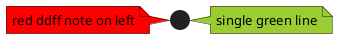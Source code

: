 @startuml
NOTE left #red
red ddff note on left
end note
note right #YELLOWGREEN: single green line
@enduml